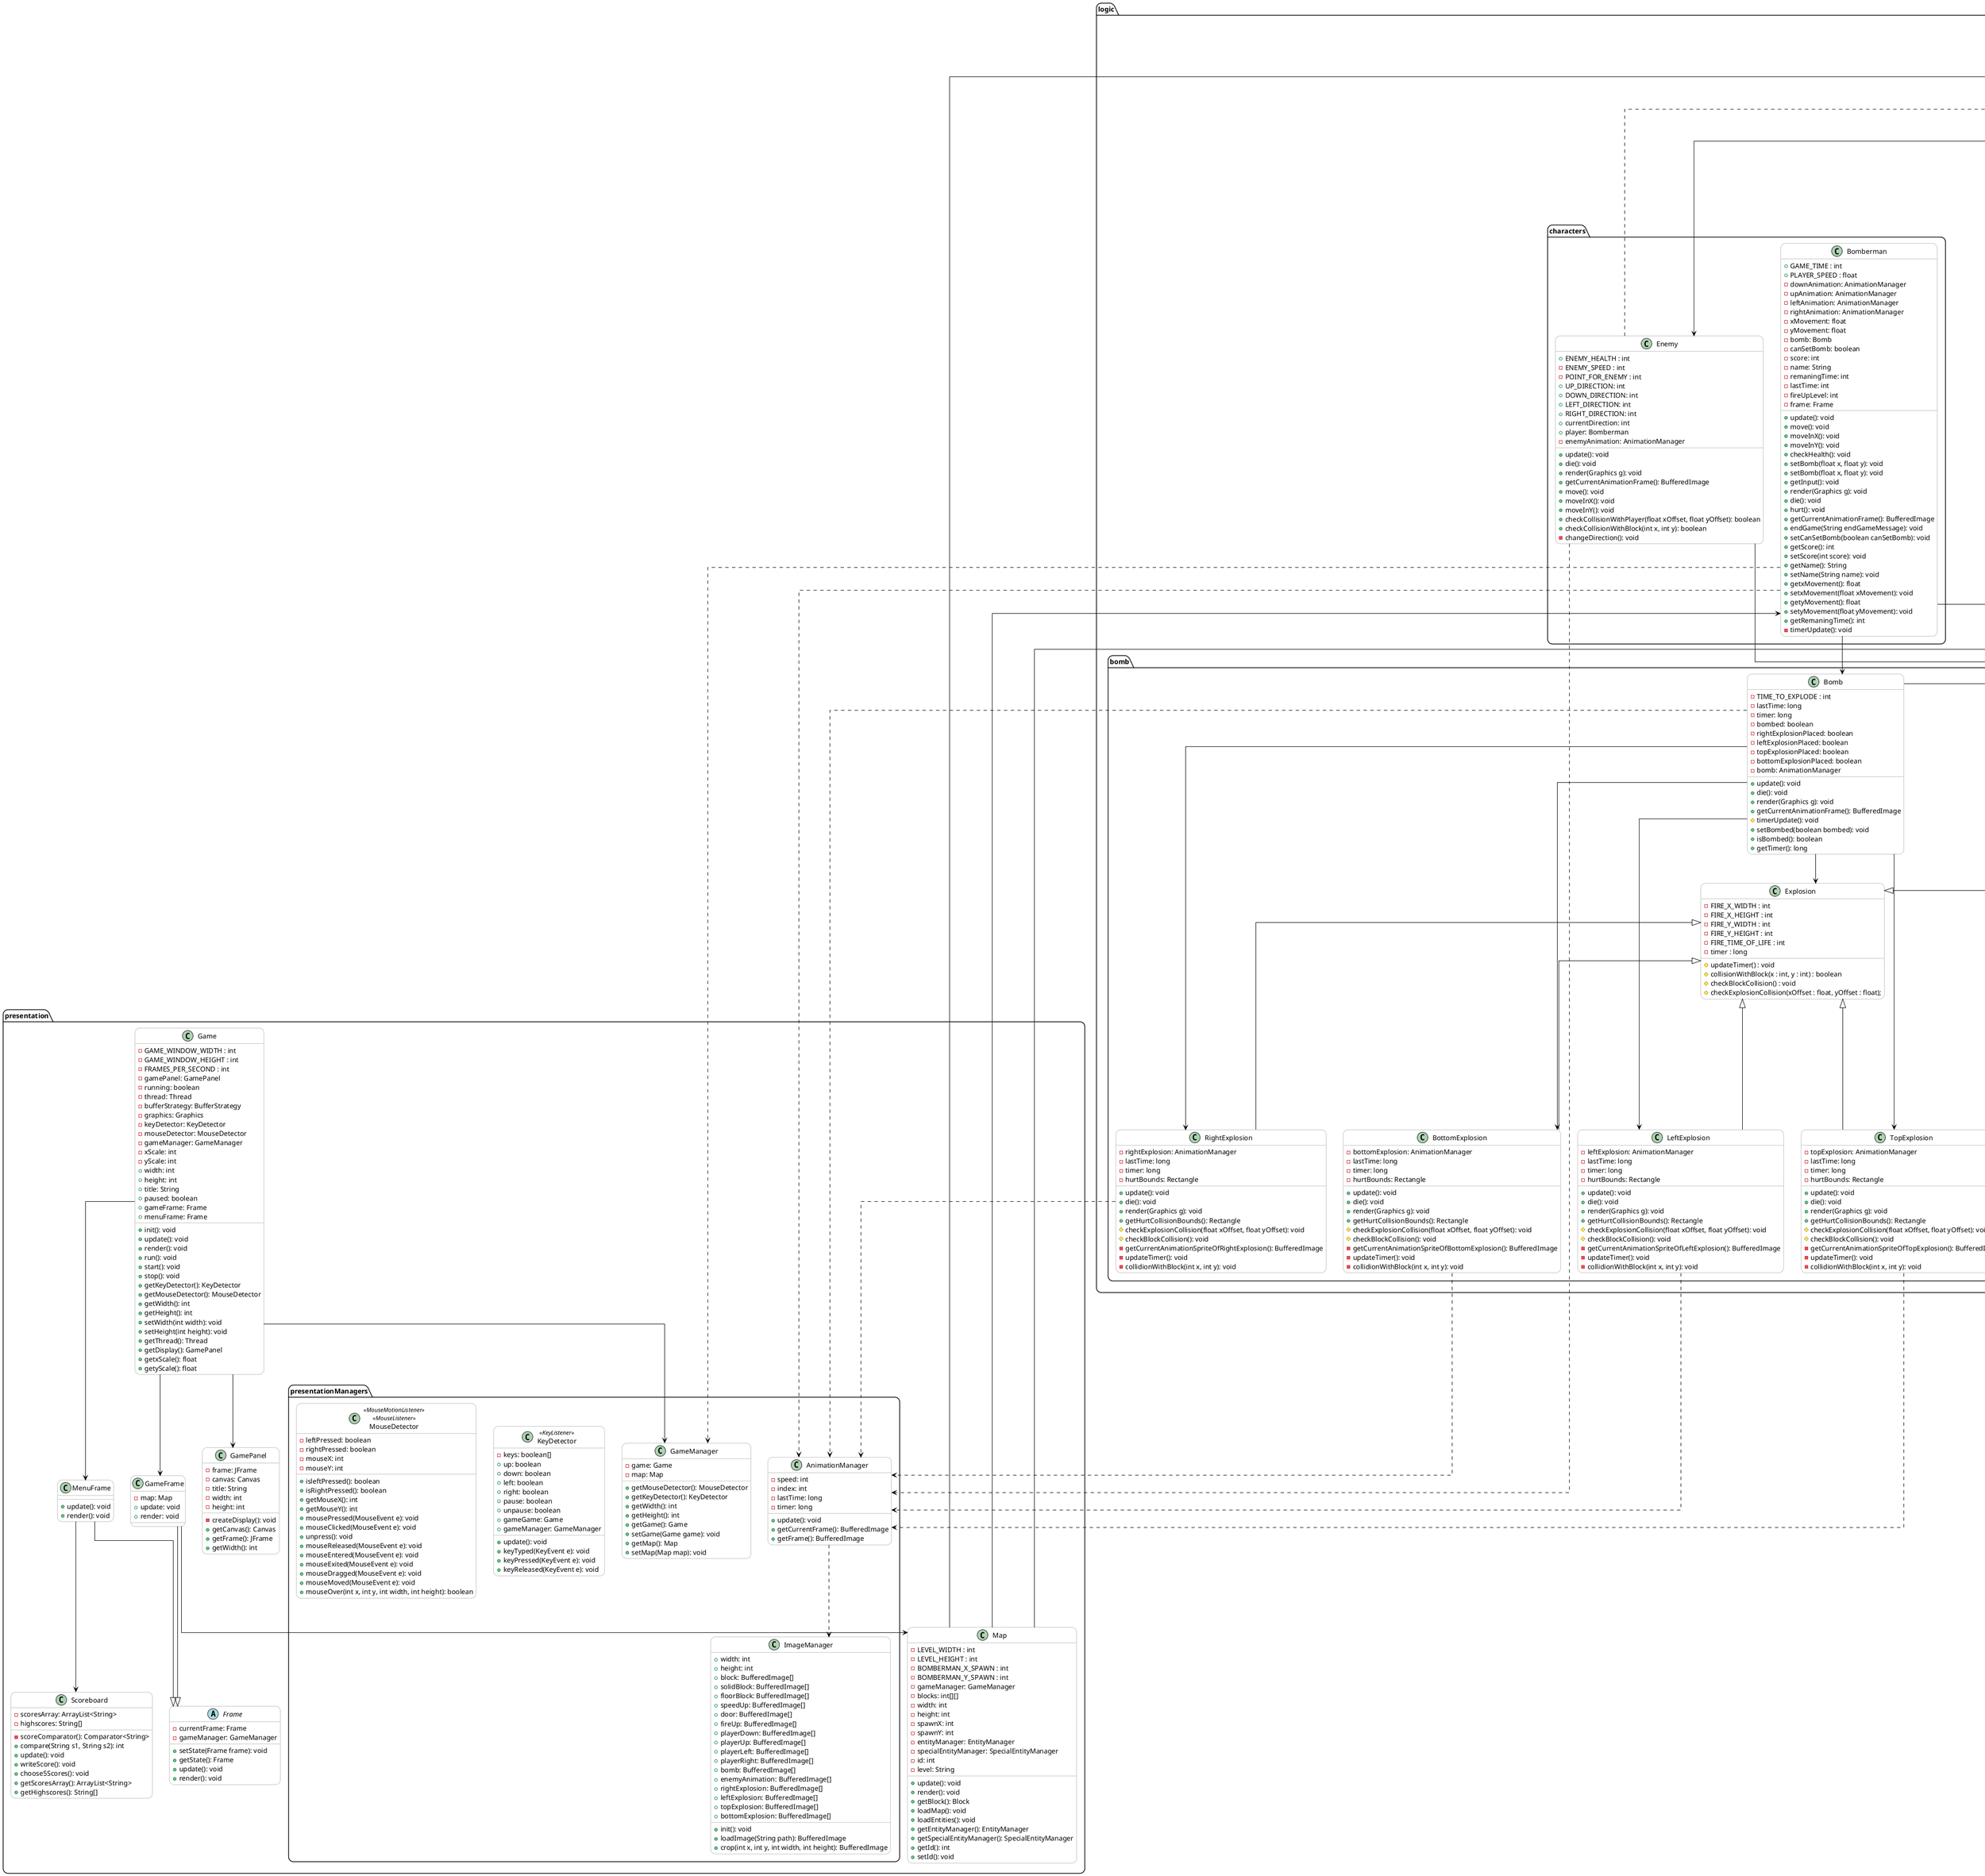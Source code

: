 @startuml
skinparam roundcorner 20
skinparam linetype polyline
skinparam linetype ortho
skinparam stereotypeCBackgroundColor Red
skinparam class {
BackgroundColor White
ArrowColor Black
BorderColor Gray
}


package presentation {
    abstract class Frame {
        - currentFrame: Frame
        - gameManager: GameManager
        + setState(Frame frame): void
        + getState(): Frame
        + update(): void
        + render(): void
    }
    class MenuFrame {
        + update(): void
        + render(): void
    }
    class Scoreboard {
        - scoresArray: ArrayList<String>
        - highscores: String[]
        - scoreComparator(): Comparator<String>
        + compare(String s1, String s2): int
        + update(): void
        + writeScore(): void
        + choose5Scores(): void
        + getScoresArray(): ArrayList<String>
        + getHighscores(): String[]
    }
    class Map {
        - LEVEL_WIDTH : int
        - LEVEL_HEIGHT : int
        - BOMBERMAN_X_SPAWN : int
        - BOMBERMAN_Y_SPAWN : int
        - gameManager: GameManager
        - blocks: int[][]
        - width: int
        - height: int
        - spawnX: int
        - spawnY: int
        - entityManager: EntityManager
        - specialEntityManager: SpecialEntityManager
        - id: int
        - level: String
        + update(): void
        + render(): void
        + getBlock(): Block
        + loadMap(): void
        + loadEntities(): void
        + getEntityManager(): EntityManager
        + getSpecialEntityManager(): SpecialEntityManager
        + getId(): int
        + setId(): void
    }
    class GamePanel {
        - frame: JFrame
        - canvas: Canvas
        - title: String
        - width: int
        - height: int
        - createDisplay(): void
        + getCanvas(): Canvas
        + getFrame(): JFrame
        + getWidth(): int
    }
    class GameFrame {
        - map: Map
        + update: void
        + render: void
    }
    class Game {
        - GAME_WINDOW_WIDTH : int
        - GAME_WINDOW_HEIGHT : int
        - FRAMES_PER_SECOND : int
        - gamePanel: GamePanel
        - running: boolean
        - thread: Thread
        - bufferStrategy: BufferStrategy
        - graphics: Graphics
        - keyDetector: KeyDetector
        - mouseDetector: MouseDetector
        - gameManager: GameManager
        - xScale: int
        - yScale: int
        + width: int
        + height: int
        + title: String
        + paused: boolean
        + gameFrame: Frame
        + menuFrame: Frame
        + init(): void
        + update(): void
        + render(): void
        + run(): void
        + start(): void
        + stop(): void
        + getKeyDetector(): KeyDetector
        + getMouseDetector(): MouseDetector
        + getWidth(): int
        + getHeight(): int
        + setWidth(int width): void
        + setHeight(int height): void
        + getThread(): Thread
        + getDisplay(): GamePanel
        + getxScale(): float
        + getyScale(): float
    }
    package presentationManagers {
        class AnimationManager {
            - speed: int
            - index: int
            - lastTime: long
            - timer: long
            + update(): void
            + getCurrentFrame(): BufferedImage
            + getFrame(): BufferedImage
        }
        class ImageManager {
            + width: int
            + height: int
            + block: BufferedImage[]
            + solidBlock: BufferedImage[]
            + floorBlock: BufferedImage[]
            + speedUp: BufferedImage[]
            + door: BufferedImage[]
            + fireUp: BufferedImage[]
            + playerDown: BufferedImage[]
            + playerUp: BufferedImage[]
            + playerLeft: BufferedImage[]
            + playerRight: BufferedImage[]
            + bomb: BufferedImage[]
            + enemyAnimation: BufferedImage[]
            + rightExplosion: BufferedImage[]
            + leftExplosion: BufferedImage[]
            + topExplosion: BufferedImage[]
            + bottomExplosion: BufferedImage[]
            + init(): void
            + loadImage(String path): BufferedImage
            + crop(int x, int y, int width, int height): BufferedImage

        }
        class GameManager {
            - game: Game
            - map: Map
            + getMouseDetector(): MouseDetector
            + getKeyDetector(): KeyDetector
            + getWidth(): int
            + getHeight(): int
            + getGame(): Game
            + setGame(Game game): void
            + getMap(): Map
            + setMap(Map map): void
        }

        class KeyDetector <<KeyListener>>{
            - keys: boolean[]
            + up: boolean
            + down: boolean
            + left: boolean
            + right: boolean
            + pause: boolean
            + unpause: boolean
            + gameGame: Game
            + gameManager: GameManager
            + update(): void
            + keyTyped(KeyEvent e): void
            + keyPressed(KeyEvent e): void
            + keyReleased(KeyEvent e): void
        }
        class MouseDetector <<MouseMotionListener>> <<MouseListener>>{
            - leftPressed: boolean
            - rightPressed: boolean
            - mouseX: int
            - mouseY: int
            + isleftPressed(): boolean
            + isRightPressed(): boolean
            + getMouseX(): int
            + getMouseY(): int
            + mousePressed(MouseEvent e): void
            + mouseClicked(MouseEvent e): void
            + unpress(): void
            + mouseReleased(MouseEvent e): void
            + mouseEntered(MouseEvent e): void
            + mouseExited(MouseEvent e): void
            + mouseDragged(MouseEvent e): void
            + mouseMoved(MouseEvent e): void
            + mouseOver(int x, int y, int width, int height): boolean
        }
    }
}

package logic {

    package blocks {
        class Block {
            + blocks: Block[]
            + floorBlock: Block
            + solidBlock: Block
            + DEFAULT_BLOCK_WIDTH: int
            + DEFAULT_BLOCK_HEIGHT: int
            - texture: BufferedImage
            - id: int
            + update(): void
            + render(Graphics g, int x, int y): void
            + isSolid(): boolean
            + getId(): int
            + getTiles(): Block[]
            + setBlocks(Block[] blocks): void
        }
        class FloorBlock {
            + FloorBlock(): void
        }
        class SolidBlock {
            + SolidBlock(): void
        }
        class SoftBlock {
            + update(): void
            + die(): void
            + render(Graphics g): void
        }
        class Door {
            - POINTS_FOR_PASSING_LEVEL : int
            - POINTS_PER_LIFE : int
            - frame: JFrame
            - player: Bomberman
            + update(): void
            + render(Graphics g): void
            + checkCollisionWithPlayer(float xOffset, float yOffset): boolean
        }
        class BlockWithDoor {
            + update(): void
            + die(): void
            + render(Graphics g): void
        }
        class BlockWithSpeedUp {
            + update(): void
            + die(): void
            + render(Graphics g): void
        }
        class BlockWithFireUp {
            + update(): void
            + die(): void
            + render(Graphics g): void
        }

    }
    package bomb {
        class Bomb {
            - TIME_TO_EXPLODE : int
            - lastTime: long
            - timer: long
            - bombed: boolean
            - rightExplosionPlaced: boolean
            - leftExplosionPlaced: boolean
            - topExplosionPlaced: boolean
            - bottomExplosionPlaced: boolean
            - bomb: AnimationManager
            + update(): void
            + die(): void
            + render(Graphics g): void
            + getCurrentAnimationFrame(): BufferedImage
            # timerUpdate(): void
            + setBombed(boolean bombed): void
            + isBombed(): boolean
            + getTimer(): long
        }
        class Explosion{
            - FIRE_X_WIDTH : int
            - FIRE_X_HEIGHT : int
            - FIRE_Y_WIDTH : int
            - FIRE_Y_HEIGHT : int
            - FIRE_TIME_OF_LIFE : int
            - timer : long
            # updateTimer() : void
            # collisionWithBlock(x : int, y : int) : boolean
            # checkBlockCollision() : void
            # checkExplosionCollision(xOffset : float, yOffset : float);
        }
        class BottomExplosion {
            - bottomExplosion: AnimationManager
            - lastTime: long
            - timer: long
            - hurtBounds: Rectangle
            + update(): void
            + die(): void
            + render(Graphics g): void
            + getHurtCollisionBounds(): Rectangle
            # checkExplosionCollision(float xOffset, float yOffset): void
            # checkBlockCollision(): void
            - getCurrentAnimationSpriteOfBottomExplosion(): BufferedImage
            - updateTimer(): void
            - collidionWithBlock(int x, int y): void
        }
        class LeftExplosion {
            - leftExplosion: AnimationManager
            - lastTime: long
            - timer: long
            - hurtBounds: Rectangle
            + update(): void
            + die(): void
            + render(Graphics g): void
            + getHurtCollisionBounds(): Rectangle
            # checkExplosionCollision(float xOffset, float yOffset): void
            # checkBlockCollision(): void
            - getCurrentAnimationSpriteOfLeftExplosion(): BufferedImage
            - updateTimer(): void
            - collidionWithBlock(int x, int y): void
        }
        class RightExplosion {
            - rightExplosion: AnimationManager
            - lastTime: long
            - timer: long
            - hurtBounds: Rectangle
            + update(): void
            + die(): void
            + render(Graphics g): void
            + getHurtCollisionBounds(): Rectangle
            # checkExplosionCollision(float xOffset, float yOffset): void
            # checkBlockCollision(): void
            - getCurrentAnimationSpriteOfRightExplosion(): BufferedImage
            - updateTimer(): void
            - collidionWithBlock(int x, int y): void
        }
        class TopExplosion {
            - topExplosion: AnimationManager
            - lastTime: long
            - timer: long
            - hurtBounds: Rectangle
            + update(): void
            + die(): void
            + render(Graphics g): void
            + getHurtCollisionBounds(): Rectangle
            # checkExplosionCollision(float xOffset, float yOffset): void
            # checkBlockCollision(): void
            - getCurrentAnimationSpriteOfTopExplosion(): BufferedImage
            - updateTimer(): void
            - collidionWithBlock(int x, int y): void
        }
    }

    package characters {
        class Enemy {
            + ENEMY_HEALTH : int
            - ENEMY_SPEED : int
            - POINT_FOR_ENEMY : int
            + UP_DIRECTION: int
            + DOWN_DIRECTION: int
            + LEFT_DIRECTION: int
            + RIGHT_DIRECTION: int
            + currentDirection: int
            + player: Bomberman
            - enemyAnimation: AnimationManager
            + update(): void
            + die(): void
            + render(Graphics g): void
            + getCurrentAnimationFrame(): BufferedImage
            + move(): void
            + moveInX(): void
            + moveInY(): void
            + checkCollisionWithPlayer(float xOffset, float yOffset): boolean
            + checkCollisionWithBlock(int x, int y): boolean
            - changeDirection(): void
        }
        class Bomberman {
            + GAME_TIME : int
            + PLAYER_SPEED : float
            - downAnimation: AnimationManager
            - upAnimation: AnimationManager
            - leftAnimation: AnimationManager
            - rightAnimation: AnimationManager
            - xMovement: float
            - yMovement: float
            - bomb: Bomb
            - canSetBomb: boolean
            - score: int
            - name: String
            - remaningTime: int
            - lastTime: int
            - fireUpLevel: int
            - frame: Frame
            + update(): void
            + move(): void
            + moveInX(): void
            + moveInY(): void
            + checkHealth(): void
            + setBomb(float x, float y): void
            + setBomb(float x, float y): void
            + getInput(): void
            + render(Graphics g): void
            + die(): void
            + hurt(): void
            + getCurrentAnimationFrame(): BufferedImage
            + endGame(String endGameMessage): void
            + setCanSetBomb(boolean canSetBomb): void
            + getScore(): int
            + setScore(int score): void
            + getName(): String
            + setName(String name): void
            + getxMovement(): float
            + setxMovement(float xMovement): void
            + getyMovement(): float
            + setyMovement(float yMovement): void
            + getRemaningTime(): int
            - timerUpdate(): void
        }
    }
    package entities {
        abstract class Character {
            + DEFAULT_SPEED: float
            + DEFAULT_CHARACTER_WIDTH: int
            + DEFAULT_CHARACTER_HEIGHT: int
            - speed: float
            + die(): void
            + move(): void
            + moveInX(): void
            + moveInY(): void
            - checkCollisionWithBlock(int x, int y): boolean
            + getHealth(): int
            + setHealth(int health): void
            + getSpeed(): float
            + setSpeed(float speed): void
        }
        abstract class Entity {
            - DEFAULT_HEALTH : int
            - gameManager: GameManager
            - x: float
            - y: float
            - width: int
            - height: int
            - active: boolean
            + DEFAULT_HEALTH: int
            + abstract die(): void
            + hurt(): void
            + checkEntityCollision(float xOffset, float yOffset): boolean
            + getHurtCollisionBounds(float xOffset, float yOffset): Rectangle
            + abstract update(): void
            + abstract render(Graphics g): void
            + getX(): float
            + setX(float x): void
            + getY(): float
            + setY(float y): void
            + getWidth(): int
            + setWidth(int width): void
            + getHeight(): int
            + setHeight(int height): void
            + getHealth: void
            + setHealth(int health): void
            + isActive(): boolean
            + setActive(boolean active): void
        }
        abstract class SpecialEntity {
            - gameManager: GameManager
            - x: float
            - y: float
            - width: int
            - height: int
            - bounds: Rectangle
            - active: boolean
            - abstract update(): void
            - abstract render(Graphics g): void
            - getHurtCollisionBounds(float xOffset, float yOffset): Rectangle
            - isActive(): boolean
            - setActive(boolean active): void
        }
        abstract class StaticEntity {
        }
    }
    package logicManagers {
        class EntityManager {
            - gameManager: GameManager
            - entities: ArrayList<Entity>
            - player: Bomberman
            - enemy: Enemy
            + update(): void
            + render(Graphics g): void
            + getManager(): GameManager
            + setManager(GameManager gameManager): void
            + addEntity(Entity e): void
            + getPlayer(): Bomberman
            + setPlayer(Player player): void
            + getEnemy(): Enemy
            + setEnemy(Enemy enemy): void
            + getEntities(): ArrayList<Entity>
            + setEntities(ArrayList<Entity> entities): void
            }
        class LevelManager {
            + xmlLevels: String
            + level0: String
            + level1: String
            + level2: String
            + level3: String
            + parseLevels(): void
        }
        class SpecialEntityManager {
            - gameManager: GameManager
            - specialEntities: ArrayList<SpecialEntity>
            + update(): void
            + render(Graphics g): void
            + getSpecialEntities(): ArrayList<SpecialEntity>
            + addSpecialEntity(SpecialEntity se): void
        }

    }
    package powerUps {
        class FireUp {
            + player: Bomberman
            + update(): void
            + render(Graphics g): void
            + checkCollisionWithPlayer(float xOffset, float yOffset): boolean
        }
        class SpeedUp {
            + player: Bomberman
            + update(): void
            + render(Graphics g): void
            + checkCollisionWithPlayer(float xOffset, float yOffset): boolean
        }
    }
}
Game --> GamePanel
Game --> GameManager
Game --> GameFrame
Game --> MenuFrame

GameFrame --|> Frame
MenuFrame --|> Frame
GameFrame --> Map
MenuFrame --> Scoreboard

Map --> Bomberman
Map --> EntityManager
Map --> SpecialEntityManager

EntityManager --> SoftBlock
EntityManager --> SolidBlock
EntityManager --> Enemy
EntityManager --> BlockWithFireUp
EntityManager --> BlockWithSpeedUp
EntityManager --> BlockWithDoor

EntityManager --> Entity
SpecialEntityManager --> SpecialEntity
AnimationManager ..> ImageManager

SpecialEntity <|-- Door
SpecialEntity <|-- FireUp
SpecialEntity <|-- SpeedUp

Entity --> Character
Character <|-- Bomberman
Character <|-- Enemy

Entity <|-- SoftBlock
Entity <|-- BlockWithDoor
Entity <|-- BlockWithSpeedUp
Entity <|-- BlockWithFireUp
Entity <|-- Bomb
Explosion <|-- TopExplosion
Explosion <|-- BottomExplosion
Explosion <|-- RightExplosion
Explosion <|-- LeftExplosion

Bomberman --> Bomb
Bomb --> Explosion
Explosion  <|-- Entity
Bomberman ..> AnimationManager
Bomberman ..> GameManager

Enemy ..> EntityManager
Enemy ..> AnimationManager

BlockWithDoor --> Door
BlockWithFireUp --> FireUp
BlockWithSpeedUp --> SpeedUp

Block <|-- FloorBlock
Block <|-- SolidBlock

Bomb --> TopExplosion
Bomb --> BottomExplosion
Bomb --> RightExplosion
Bomb --> LeftExplosion
Bomb ..> AnimationManager

TopExplosion ..> AnimationManager
BottomExplosion ..> AnimationManager
RightExplosion ..> AnimationManager
LeftExplosion ..> AnimationManager

@enduml